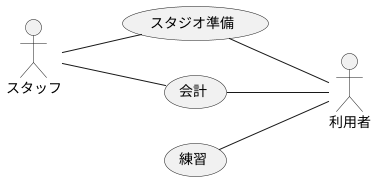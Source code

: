 @startuml BusinessUsecase 

left to right direction

actor スタッフ
actor 利用者

スタッフ -- (スタジオ準備)
(スタジオ準備) -- 利用者
(練習) -- 利用者
(会計) -- 利用者
スタッフ -- (会計)

@enduml
